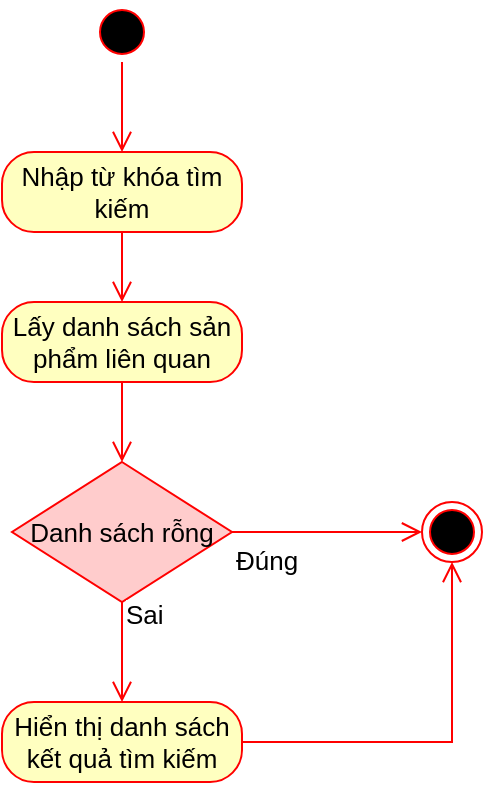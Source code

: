 <mxfile version="15.7.3" type="device"><diagram id="TlC8vL2ZsU8W0BVIMQob" name="Page-1"><mxGraphModel dx="1038" dy="641" grid="1" gridSize="10" guides="1" tooltips="1" connect="1" arrows="1" fold="1" page="1" pageScale="1" pageWidth="850" pageHeight="1100" math="0" shadow="0"><root><mxCell id="0"/><mxCell id="1" parent="0"/><mxCell id="tUzSeYuERi0XOrQWI4el-1" value="" style="ellipse;html=1;shape=startState;fillColor=#000000;strokeColor=#ff0000;fontSize=13;" parent="1" vertex="1"><mxGeometry x="205" y="290" width="30" height="30" as="geometry"/></mxCell><mxCell id="tUzSeYuERi0XOrQWI4el-2" value="" style="edgeStyle=orthogonalEdgeStyle;html=1;verticalAlign=bottom;endArrow=open;endSize=8;strokeColor=#ff0000;rounded=0;entryX=0.5;entryY=0;entryDx=0;entryDy=0;fontSize=13;" parent="1" source="tUzSeYuERi0XOrQWI4el-1" target="tUzSeYuERi0XOrQWI4el-3" edge="1"><mxGeometry relative="1" as="geometry"><mxPoint x="220" y="385" as="targetPoint"/></mxGeometry></mxCell><mxCell id="tUzSeYuERi0XOrQWI4el-3" value="Nhập từ khóa tìm kiếm" style="rounded=1;whiteSpace=wrap;html=1;arcSize=40;fontColor=#000000;fillColor=#ffffc0;strokeColor=#ff0000;fontSize=13;" parent="1" vertex="1"><mxGeometry x="160" y="365" width="120" height="40" as="geometry"/></mxCell><mxCell id="tUzSeYuERi0XOrQWI4el-4" value="" style="edgeStyle=orthogonalEdgeStyle;html=1;verticalAlign=bottom;endArrow=open;endSize=8;strokeColor=#ff0000;rounded=0;entryX=0.5;entryY=0;entryDx=0;entryDy=0;fontSize=13;exitX=0.5;exitY=1;exitDx=0;exitDy=0;" parent="1" source="tUzSeYuERi0XOrQWI4el-3" target="tUzSeYuERi0XOrQWI4el-8" edge="1"><mxGeometry relative="1" as="geometry"><mxPoint x="265" y="515" as="targetPoint"/></mxGeometry></mxCell><mxCell id="tUzSeYuERi0XOrQWI4el-5" value="Danh sách rỗng" style="rhombus;whiteSpace=wrap;html=1;fillColor=#FFCCCC;strokeColor=#ff0000;fontSize=13;" parent="1" vertex="1"><mxGeometry x="165" y="520" width="110" height="70" as="geometry"/></mxCell><mxCell id="tUzSeYuERi0XOrQWI4el-6" value="Sai" style="edgeStyle=orthogonalEdgeStyle;html=1;align=left;verticalAlign=bottom;endArrow=open;endSize=8;strokeColor=#ff0000;rounded=0;fontSize=13;exitX=0.5;exitY=1;exitDx=0;exitDy=0;entryX=0.5;entryY=0;entryDx=0;entryDy=0;" parent="1" source="tUzSeYuERi0XOrQWI4el-5" target="tUzSeYuERi0XOrQWI4el-13" edge="1"><mxGeometry x="-0.333" relative="1" as="geometry"><mxPoint x="655" y="385.0" as="targetPoint"/><Array as="points"><mxPoint x="220" y="600"/><mxPoint x="220" y="600"/></Array><mxPoint x="420" y="500" as="sourcePoint"/><mxPoint as="offset"/></mxGeometry></mxCell><mxCell id="tUzSeYuERi0XOrQWI4el-7" value="Đúng" style="edgeStyle=orthogonalEdgeStyle;html=1;align=left;verticalAlign=top;endArrow=open;endSize=8;strokeColor=#ff0000;rounded=0;exitX=1;exitY=0.5;exitDx=0;exitDy=0;entryX=0;entryY=0.5;entryDx=0;entryDy=0;fontSize=13;" parent="1" source="tUzSeYuERi0XOrQWI4el-5" target="tUzSeYuERi0XOrQWI4el-11" edge="1"><mxGeometry x="-1" relative="1" as="geometry"><mxPoint x="45" y="615" as="targetPoint"/><Array as="points"><mxPoint x="350" y="555"/><mxPoint x="350" y="555"/></Array></mxGeometry></mxCell><mxCell id="tUzSeYuERi0XOrQWI4el-8" value="Lấy danh sách sản phẩm liên quan" style="rounded=1;whiteSpace=wrap;html=1;arcSize=40;fontColor=#000000;fillColor=#ffffc0;strokeColor=#ff0000;fontSize=13;" parent="1" vertex="1"><mxGeometry x="160" y="440" width="120" height="40" as="geometry"/></mxCell><mxCell id="tUzSeYuERi0XOrQWI4el-9" value="" style="edgeStyle=orthogonalEdgeStyle;html=1;verticalAlign=bottom;endArrow=open;endSize=8;strokeColor=#ff0000;rounded=0;entryX=0.5;entryY=0;entryDx=0;entryDy=0;fontSize=13;" parent="1" source="tUzSeYuERi0XOrQWI4el-8" target="tUzSeYuERi0XOrQWI4el-5" edge="1"><mxGeometry relative="1" as="geometry"><mxPoint x="425" y="535" as="targetPoint"/></mxGeometry></mxCell><mxCell id="tUzSeYuERi0XOrQWI4el-11" value="" style="ellipse;html=1;shape=endState;fillColor=#000000;strokeColor=#ff0000;fontSize=13;" parent="1" vertex="1"><mxGeometry x="370" y="540" width="30" height="30" as="geometry"/></mxCell><mxCell id="tUzSeYuERi0XOrQWI4el-13" value="Hiển thị danh sách kết quả tìm kiếm" style="rounded=1;whiteSpace=wrap;html=1;arcSize=40;fontColor=#000000;fillColor=#ffffc0;strokeColor=#ff0000;fontSize=13;" parent="1" vertex="1"><mxGeometry x="160" y="640" width="120" height="40" as="geometry"/></mxCell><mxCell id="tUzSeYuERi0XOrQWI4el-14" value="" style="edgeStyle=orthogonalEdgeStyle;html=1;verticalAlign=bottom;endArrow=open;endSize=8;strokeColor=#ff0000;rounded=0;entryX=0.5;entryY=1;entryDx=0;entryDy=0;exitX=1;exitY=0.5;exitDx=0;exitDy=0;fontSize=13;" parent="1" source="tUzSeYuERi0XOrQWI4el-13" target="tUzSeYuERi0XOrQWI4el-11" edge="1"><mxGeometry relative="1" as="geometry"><mxPoint x="705" y="505" as="targetPoint"/></mxGeometry></mxCell></root></mxGraphModel></diagram></mxfile>